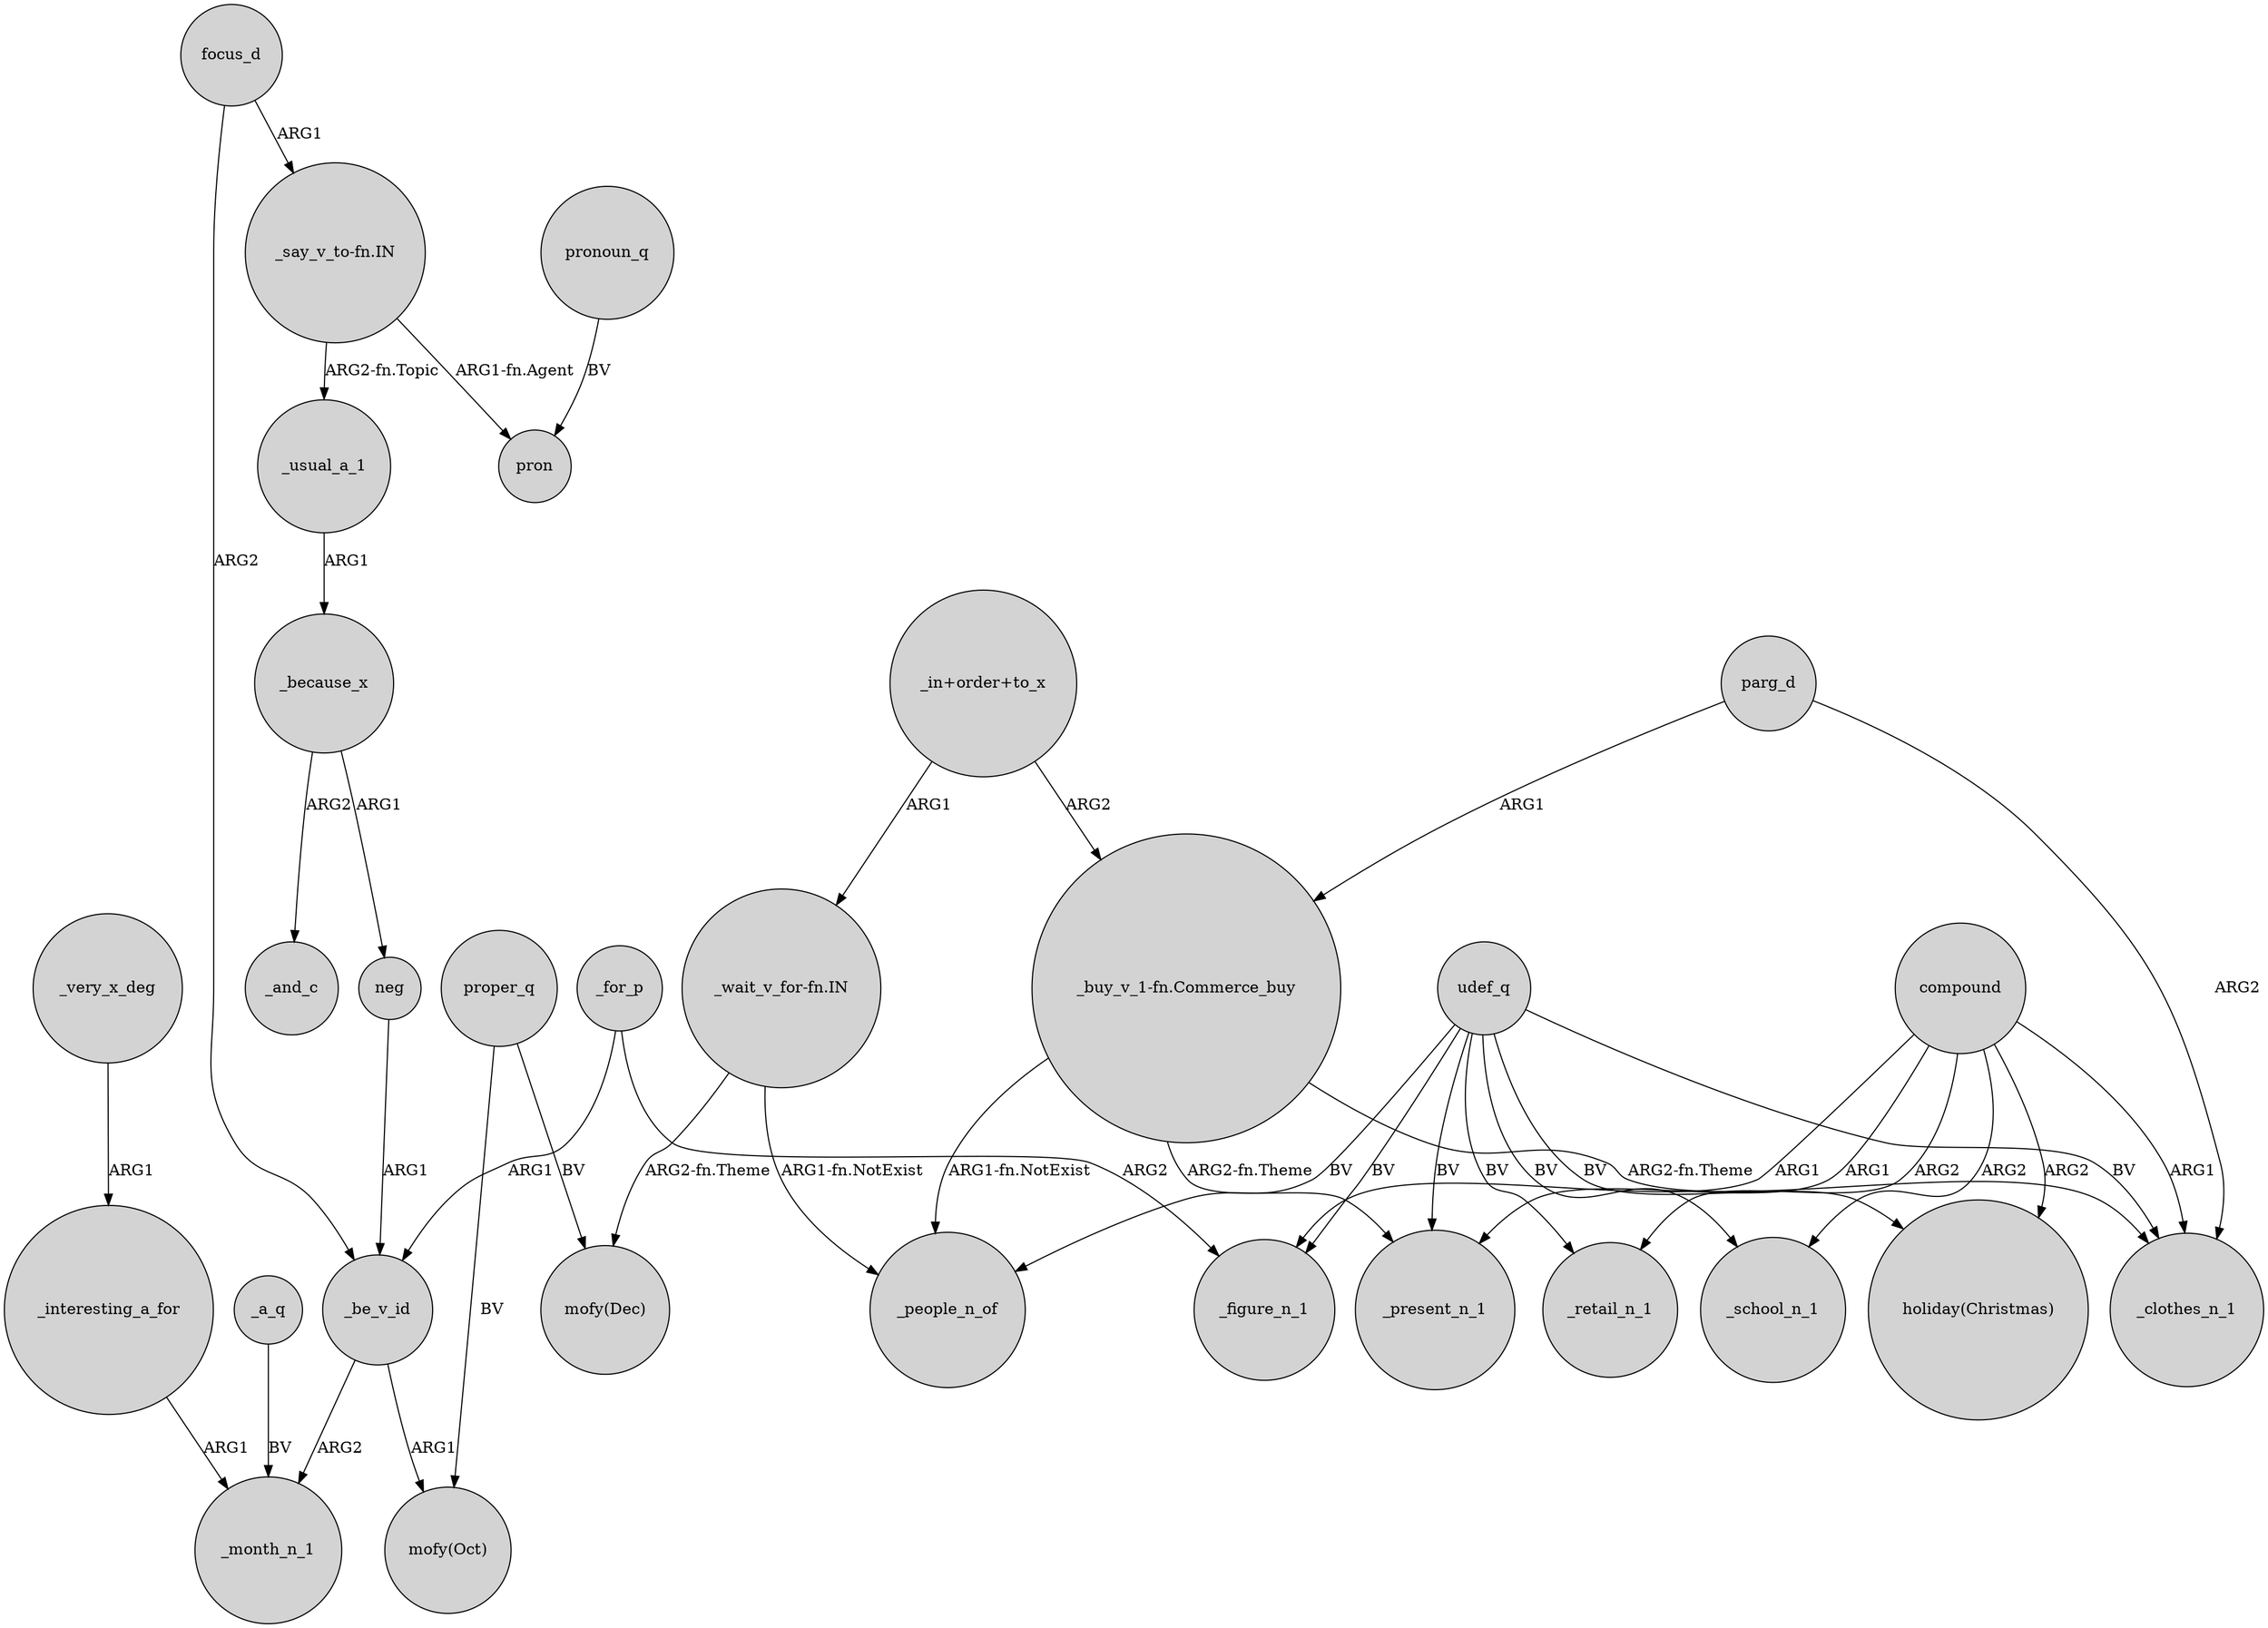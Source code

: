 digraph {
	node [shape=circle style=filled]
	focus_d -> _be_v_id [label=ARG2]
	udef_q -> _clothes_n_1 [label=BV]
	"_buy_v_1-fn.Commerce_buy" -> _clothes_n_1 [label="ARG2-fn.Theme"]
	compound -> _clothes_n_1 [label=ARG1]
	"_wait_v_for-fn.IN" -> _people_n_of [label="ARG1-fn.NotExist"]
	"_in+order+to_x" -> "_buy_v_1-fn.Commerce_buy" [label=ARG2]
	proper_q -> "mofy(Dec)" [label=BV]
	_be_v_id -> _month_n_1 [label=ARG2]
	compound -> _retail_n_1 [label=ARG2]
	"_say_v_to-fn.IN" -> _usual_a_1 [label="ARG2-fn.Topic"]
	parg_d -> _clothes_n_1 [label=ARG2]
	"_wait_v_for-fn.IN" -> "mofy(Dec)" [label="ARG2-fn.Theme"]
	proper_q -> "mofy(Oct)" [label=BV]
	"_buy_v_1-fn.Commerce_buy" -> _present_n_1 [label="ARG2-fn.Theme"]
	_usual_a_1 -> _because_x [label=ARG1]
	parg_d -> "_buy_v_1-fn.Commerce_buy" [label=ARG1]
	udef_q -> _people_n_of [label=BV]
	pronoun_q -> pron [label=BV]
	_for_p -> _be_v_id [label=ARG1]
	_for_p -> _figure_n_1 [label=ARG2]
	compound -> _present_n_1 [label=ARG1]
	_interesting_a_for -> _month_n_1 [label=ARG1]
	_be_v_id -> "mofy(Oct)" [label=ARG1]
	udef_q -> _present_n_1 [label=BV]
	udef_q -> "holiday(Christmas)" [label=BV]
	udef_q -> _figure_n_1 [label=BV]
	"_say_v_to-fn.IN" -> pron [label="ARG1-fn.Agent"]
	"_in+order+to_x" -> "_wait_v_for-fn.IN" [label=ARG1]
	"_buy_v_1-fn.Commerce_buy" -> _people_n_of [label="ARG1-fn.NotExist"]
	neg -> _be_v_id [label=ARG1]
	_a_q -> _month_n_1 [label=BV]
	_very_x_deg -> _interesting_a_for [label=ARG1]
	udef_q -> _retail_n_1 [label=BV]
	compound -> "holiday(Christmas)" [label=ARG2]
	_because_x -> neg [label=ARG1]
	compound -> _school_n_1 [label=ARG2]
	udef_q -> _school_n_1 [label=BV]
	focus_d -> "_say_v_to-fn.IN" [label=ARG1]
	_because_x -> _and_c [label=ARG2]
	compound -> _figure_n_1 [label=ARG1]
}

